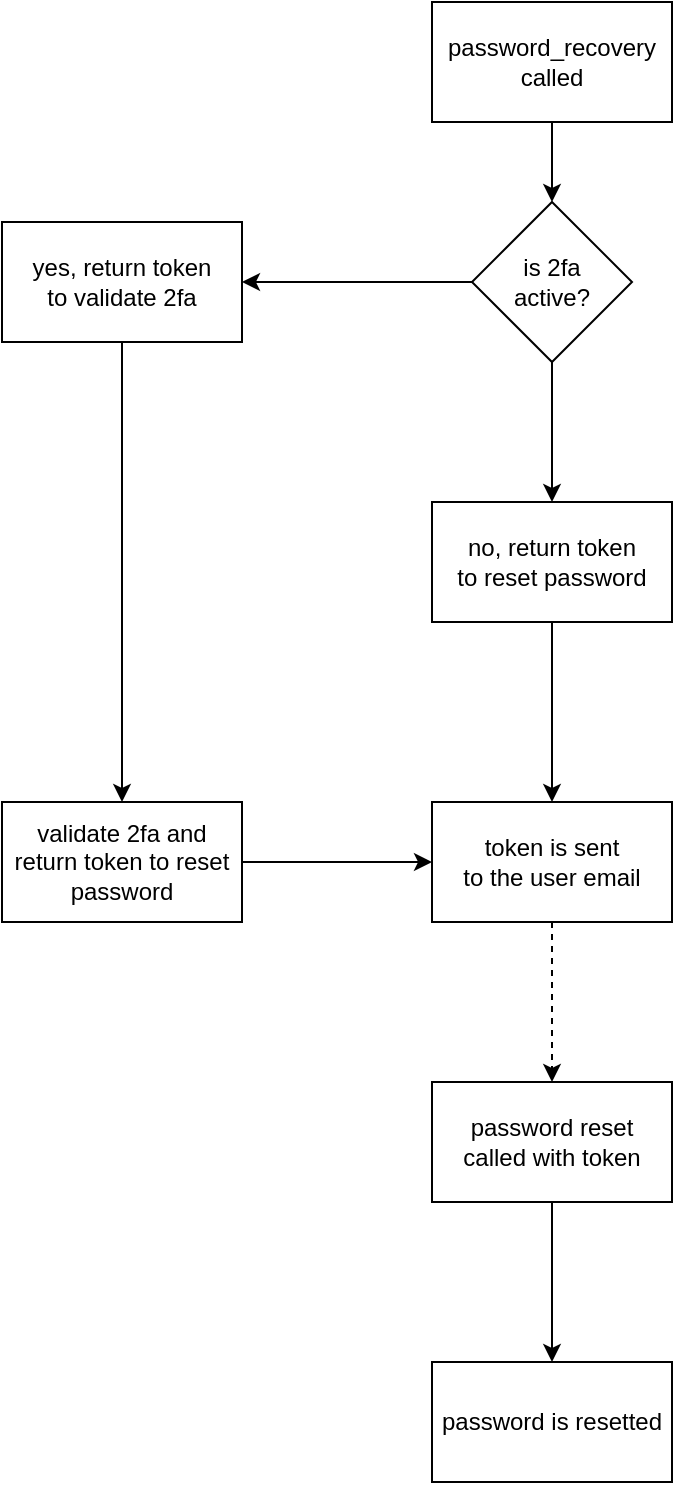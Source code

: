 <mxfile version="23.0.2" type="device">
  <diagram name="Page-1" id="lHj3bI_iQbI7rj4tgBBz">
    <mxGraphModel dx="1372" dy="838" grid="1" gridSize="10" guides="1" tooltips="1" connect="1" arrows="1" fold="1" page="1" pageScale="1" pageWidth="850" pageHeight="1100" math="0" shadow="0">
      <root>
        <mxCell id="0" />
        <mxCell id="1" parent="0" />
        <mxCell id="Z_HHgX4n72WDITorGtu6-14" style="edgeStyle=orthogonalEdgeStyle;rounded=0;orthogonalLoop=1;jettySize=auto;html=1;entryX=0.5;entryY=0;entryDx=0;entryDy=0;" edge="1" parent="1" source="Z_HHgX4n72WDITorGtu6-2" target="Z_HHgX4n72WDITorGtu6-4">
          <mxGeometry relative="1" as="geometry" />
        </mxCell>
        <mxCell id="Z_HHgX4n72WDITorGtu6-2" value="password_recovery&lt;br&gt;called" style="rounded=0;whiteSpace=wrap;html=1;" vertex="1" parent="1">
          <mxGeometry x="365" y="20" width="120" height="60" as="geometry" />
        </mxCell>
        <mxCell id="Z_HHgX4n72WDITorGtu6-9" style="edgeStyle=orthogonalEdgeStyle;rounded=0;orthogonalLoop=1;jettySize=auto;html=1;entryX=1;entryY=0.5;entryDx=0;entryDy=0;" edge="1" parent="1" source="Z_HHgX4n72WDITorGtu6-4" target="Z_HHgX4n72WDITorGtu6-7">
          <mxGeometry relative="1" as="geometry" />
        </mxCell>
        <mxCell id="Z_HHgX4n72WDITorGtu6-13" style="edgeStyle=orthogonalEdgeStyle;rounded=0;orthogonalLoop=1;jettySize=auto;html=1;entryX=0.5;entryY=0;entryDx=0;entryDy=0;" edge="1" parent="1" source="Z_HHgX4n72WDITorGtu6-4" target="Z_HHgX4n72WDITorGtu6-5">
          <mxGeometry relative="1" as="geometry" />
        </mxCell>
        <mxCell id="Z_HHgX4n72WDITorGtu6-4" value="is 2fa&lt;br&gt;active?" style="rhombus;whiteSpace=wrap;html=1;" vertex="1" parent="1">
          <mxGeometry x="385" y="120" width="80" height="80" as="geometry" />
        </mxCell>
        <mxCell id="Z_HHgX4n72WDITorGtu6-12" style="edgeStyle=orthogonalEdgeStyle;rounded=0;orthogonalLoop=1;jettySize=auto;html=1;entryX=0.5;entryY=0;entryDx=0;entryDy=0;" edge="1" parent="1" source="Z_HHgX4n72WDITorGtu6-5" target="Z_HHgX4n72WDITorGtu6-6">
          <mxGeometry relative="1" as="geometry" />
        </mxCell>
        <mxCell id="Z_HHgX4n72WDITorGtu6-5" value="no, return token&lt;br&gt;to reset password" style="rounded=0;whiteSpace=wrap;html=1;" vertex="1" parent="1">
          <mxGeometry x="365" y="270" width="120" height="60" as="geometry" />
        </mxCell>
        <mxCell id="Z_HHgX4n72WDITorGtu6-18" style="edgeStyle=orthogonalEdgeStyle;rounded=0;orthogonalLoop=1;jettySize=auto;html=1;entryX=0.5;entryY=0;entryDx=0;entryDy=0;dashed=1;" edge="1" parent="1" source="Z_HHgX4n72WDITorGtu6-6" target="Z_HHgX4n72WDITorGtu6-15">
          <mxGeometry relative="1" as="geometry" />
        </mxCell>
        <mxCell id="Z_HHgX4n72WDITorGtu6-6" value="token is sent&lt;br&gt;to the user email" style="rounded=0;whiteSpace=wrap;html=1;" vertex="1" parent="1">
          <mxGeometry x="365" y="420" width="120" height="60" as="geometry" />
        </mxCell>
        <mxCell id="Z_HHgX4n72WDITorGtu6-10" style="edgeStyle=orthogonalEdgeStyle;rounded=0;orthogonalLoop=1;jettySize=auto;html=1;entryX=0.5;entryY=0;entryDx=0;entryDy=0;" edge="1" parent="1" source="Z_HHgX4n72WDITorGtu6-7" target="Z_HHgX4n72WDITorGtu6-8">
          <mxGeometry relative="1" as="geometry" />
        </mxCell>
        <mxCell id="Z_HHgX4n72WDITorGtu6-7" value="yes, return token&lt;br&gt;to validate 2fa" style="rounded=0;whiteSpace=wrap;html=1;" vertex="1" parent="1">
          <mxGeometry x="150" y="130" width="120" height="60" as="geometry" />
        </mxCell>
        <mxCell id="Z_HHgX4n72WDITorGtu6-11" style="edgeStyle=orthogonalEdgeStyle;rounded=0;orthogonalLoop=1;jettySize=auto;html=1;entryX=0;entryY=0.5;entryDx=0;entryDy=0;" edge="1" parent="1" source="Z_HHgX4n72WDITorGtu6-8" target="Z_HHgX4n72WDITorGtu6-6">
          <mxGeometry relative="1" as="geometry" />
        </mxCell>
        <mxCell id="Z_HHgX4n72WDITorGtu6-8" value="validate 2fa and return token to reset password" style="rounded=0;whiteSpace=wrap;html=1;" vertex="1" parent="1">
          <mxGeometry x="150" y="420" width="120" height="60" as="geometry" />
        </mxCell>
        <mxCell id="Z_HHgX4n72WDITorGtu6-17" style="edgeStyle=orthogonalEdgeStyle;rounded=0;orthogonalLoop=1;jettySize=auto;html=1;" edge="1" parent="1" source="Z_HHgX4n72WDITorGtu6-15" target="Z_HHgX4n72WDITorGtu6-16">
          <mxGeometry relative="1" as="geometry" />
        </mxCell>
        <mxCell id="Z_HHgX4n72WDITorGtu6-15" value="password reset&lt;br&gt;called with token" style="rounded=0;whiteSpace=wrap;html=1;" vertex="1" parent="1">
          <mxGeometry x="365" y="560" width="120" height="60" as="geometry" />
        </mxCell>
        <mxCell id="Z_HHgX4n72WDITorGtu6-16" value="password is resetted" style="rounded=0;whiteSpace=wrap;html=1;" vertex="1" parent="1">
          <mxGeometry x="365" y="700" width="120" height="60" as="geometry" />
        </mxCell>
      </root>
    </mxGraphModel>
  </diagram>
</mxfile>
